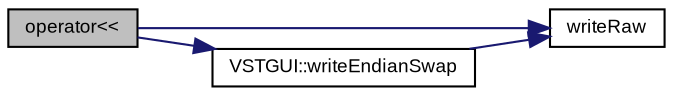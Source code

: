 digraph "operator&lt;&lt;"
{
  bgcolor="transparent";
  edge [fontname="Arial",fontsize="9",labelfontname="Arial",labelfontsize="9"];
  node [fontname="Arial",fontsize="9",shape=record];
  rankdir="LR";
  Node1 [label="operator\<\<",height=0.2,width=0.4,color="black", fillcolor="grey75", style="filled" fontcolor="black"];
  Node1 -> Node2 [color="midnightblue",fontsize="9",style="solid",fontname="Arial"];
  Node2 [label="writeRaw",height=0.2,width=0.4,color="black",URL="$class_v_s_t_g_u_i_1_1_output_stream.html#ad71a45cec0de5a184d8cdd47219c10aa"];
  Node1 -> Node3 [color="midnightblue",fontsize="9",style="solid",fontname="Arial"];
  Node3 [label="VSTGUI::writeEndianSwap",height=0.2,width=0.4,color="black",URL="$namespace_v_s_t_g_u_i.html#a6fac9ee9d2fe6ee3927ce6174612d338"];
  Node3 -> Node2 [color="midnightblue",fontsize="9",style="solid",fontname="Arial"];
}
